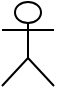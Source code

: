 <mxfile version="24.2.2" type="github">
  <diagram name="Trang-1" id="mjab6ADfAxwIbhP81gIm">
    <mxGraphModel dx="281" dy="603" grid="0" gridSize="10" guides="1" tooltips="1" connect="1" arrows="1" fold="1" page="1" pageScale="1" pageWidth="1654" pageHeight="2336" math="0" shadow="0">
      <root>
        <object label="" id="0">
          <mxCell />
        </object>
        <mxCell id="1" parent="0" />
        <object label="Actor" id="of0kRLde1mflrW6ySoam-1">
          <mxCell style="shape=umlActor;verticalLabelPosition=bottom;verticalAlign=top;html=1;outlineConnect=0;overflow=hidden;noLabel=1;" vertex="1" parent="1">
            <mxGeometry x="41" y="153" width="26" height="42" as="geometry" />
          </mxCell>
        </object>
      </root>
    </mxGraphModel>
  </diagram>
</mxfile>
